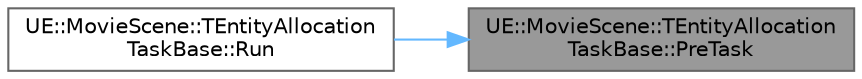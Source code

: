 digraph "UE::MovieScene::TEntityAllocationTaskBase::PreTask"
{
 // INTERACTIVE_SVG=YES
 // LATEX_PDF_SIZE
  bgcolor="transparent";
  edge [fontname=Helvetica,fontsize=10,labelfontname=Helvetica,labelfontsize=10];
  node [fontname=Helvetica,fontsize=10,shape=box,height=0.2,width=0.4];
  rankdir="RL";
  Node1 [id="Node000001",label="UE::MovieScene::TEntityAllocation\lTaskBase::PreTask",height=0.2,width=0.4,color="gray40", fillcolor="grey60", style="filled", fontcolor="black",tooltip=" "];
  Node1 -> Node2 [id="edge1_Node000001_Node000002",dir="back",color="steelblue1",style="solid",tooltip=" "];
  Node2 [id="Node000002",label="UE::MovieScene::TEntityAllocation\lTaskBase::Run",height=0.2,width=0.4,color="grey40", fillcolor="white", style="filled",URL="$d0/d0c/structUE_1_1MovieScene_1_1TEntityAllocationTaskBase.html#a402a59de565e7e3ea8b3752d4cef1d1a",tooltip=" "];
}
